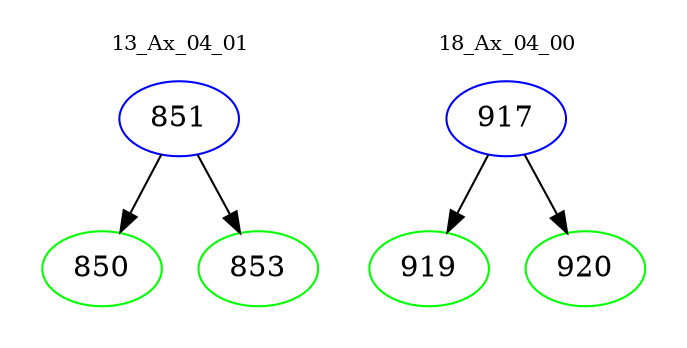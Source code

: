 digraph{
subgraph cluster_0 {
color = white
label = "13_Ax_04_01";
fontsize=10;
T0_851 [label="851", color="blue"]
T0_851 -> T0_850 [color="black"]
T0_850 [label="850", color="green"]
T0_851 -> T0_853 [color="black"]
T0_853 [label="853", color="green"]
}
subgraph cluster_1 {
color = white
label = "18_Ax_04_00";
fontsize=10;
T1_917 [label="917", color="blue"]
T1_917 -> T1_919 [color="black"]
T1_919 [label="919", color="green"]
T1_917 -> T1_920 [color="black"]
T1_920 [label="920", color="green"]
}
}
